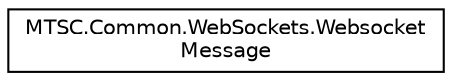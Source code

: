 digraph "Graphical Class Hierarchy"
{
 // LATEX_PDF_SIZE
  edge [fontname="Helvetica",fontsize="10",labelfontname="Helvetica",labelfontsize="10"];
  node [fontname="Helvetica",fontsize="10",shape=record];
  rankdir="LR";
  Node0 [label="MTSC.Common.WebSockets.Websocket\lMessage",height=0.2,width=0.4,color="black", fillcolor="white", style="filled",URL="$d8/d92/class_m_t_s_c_1_1_common_1_1_web_sockets_1_1_websocket_message.html",tooltip="Class containing the bytes of a websocket received message."];
}
